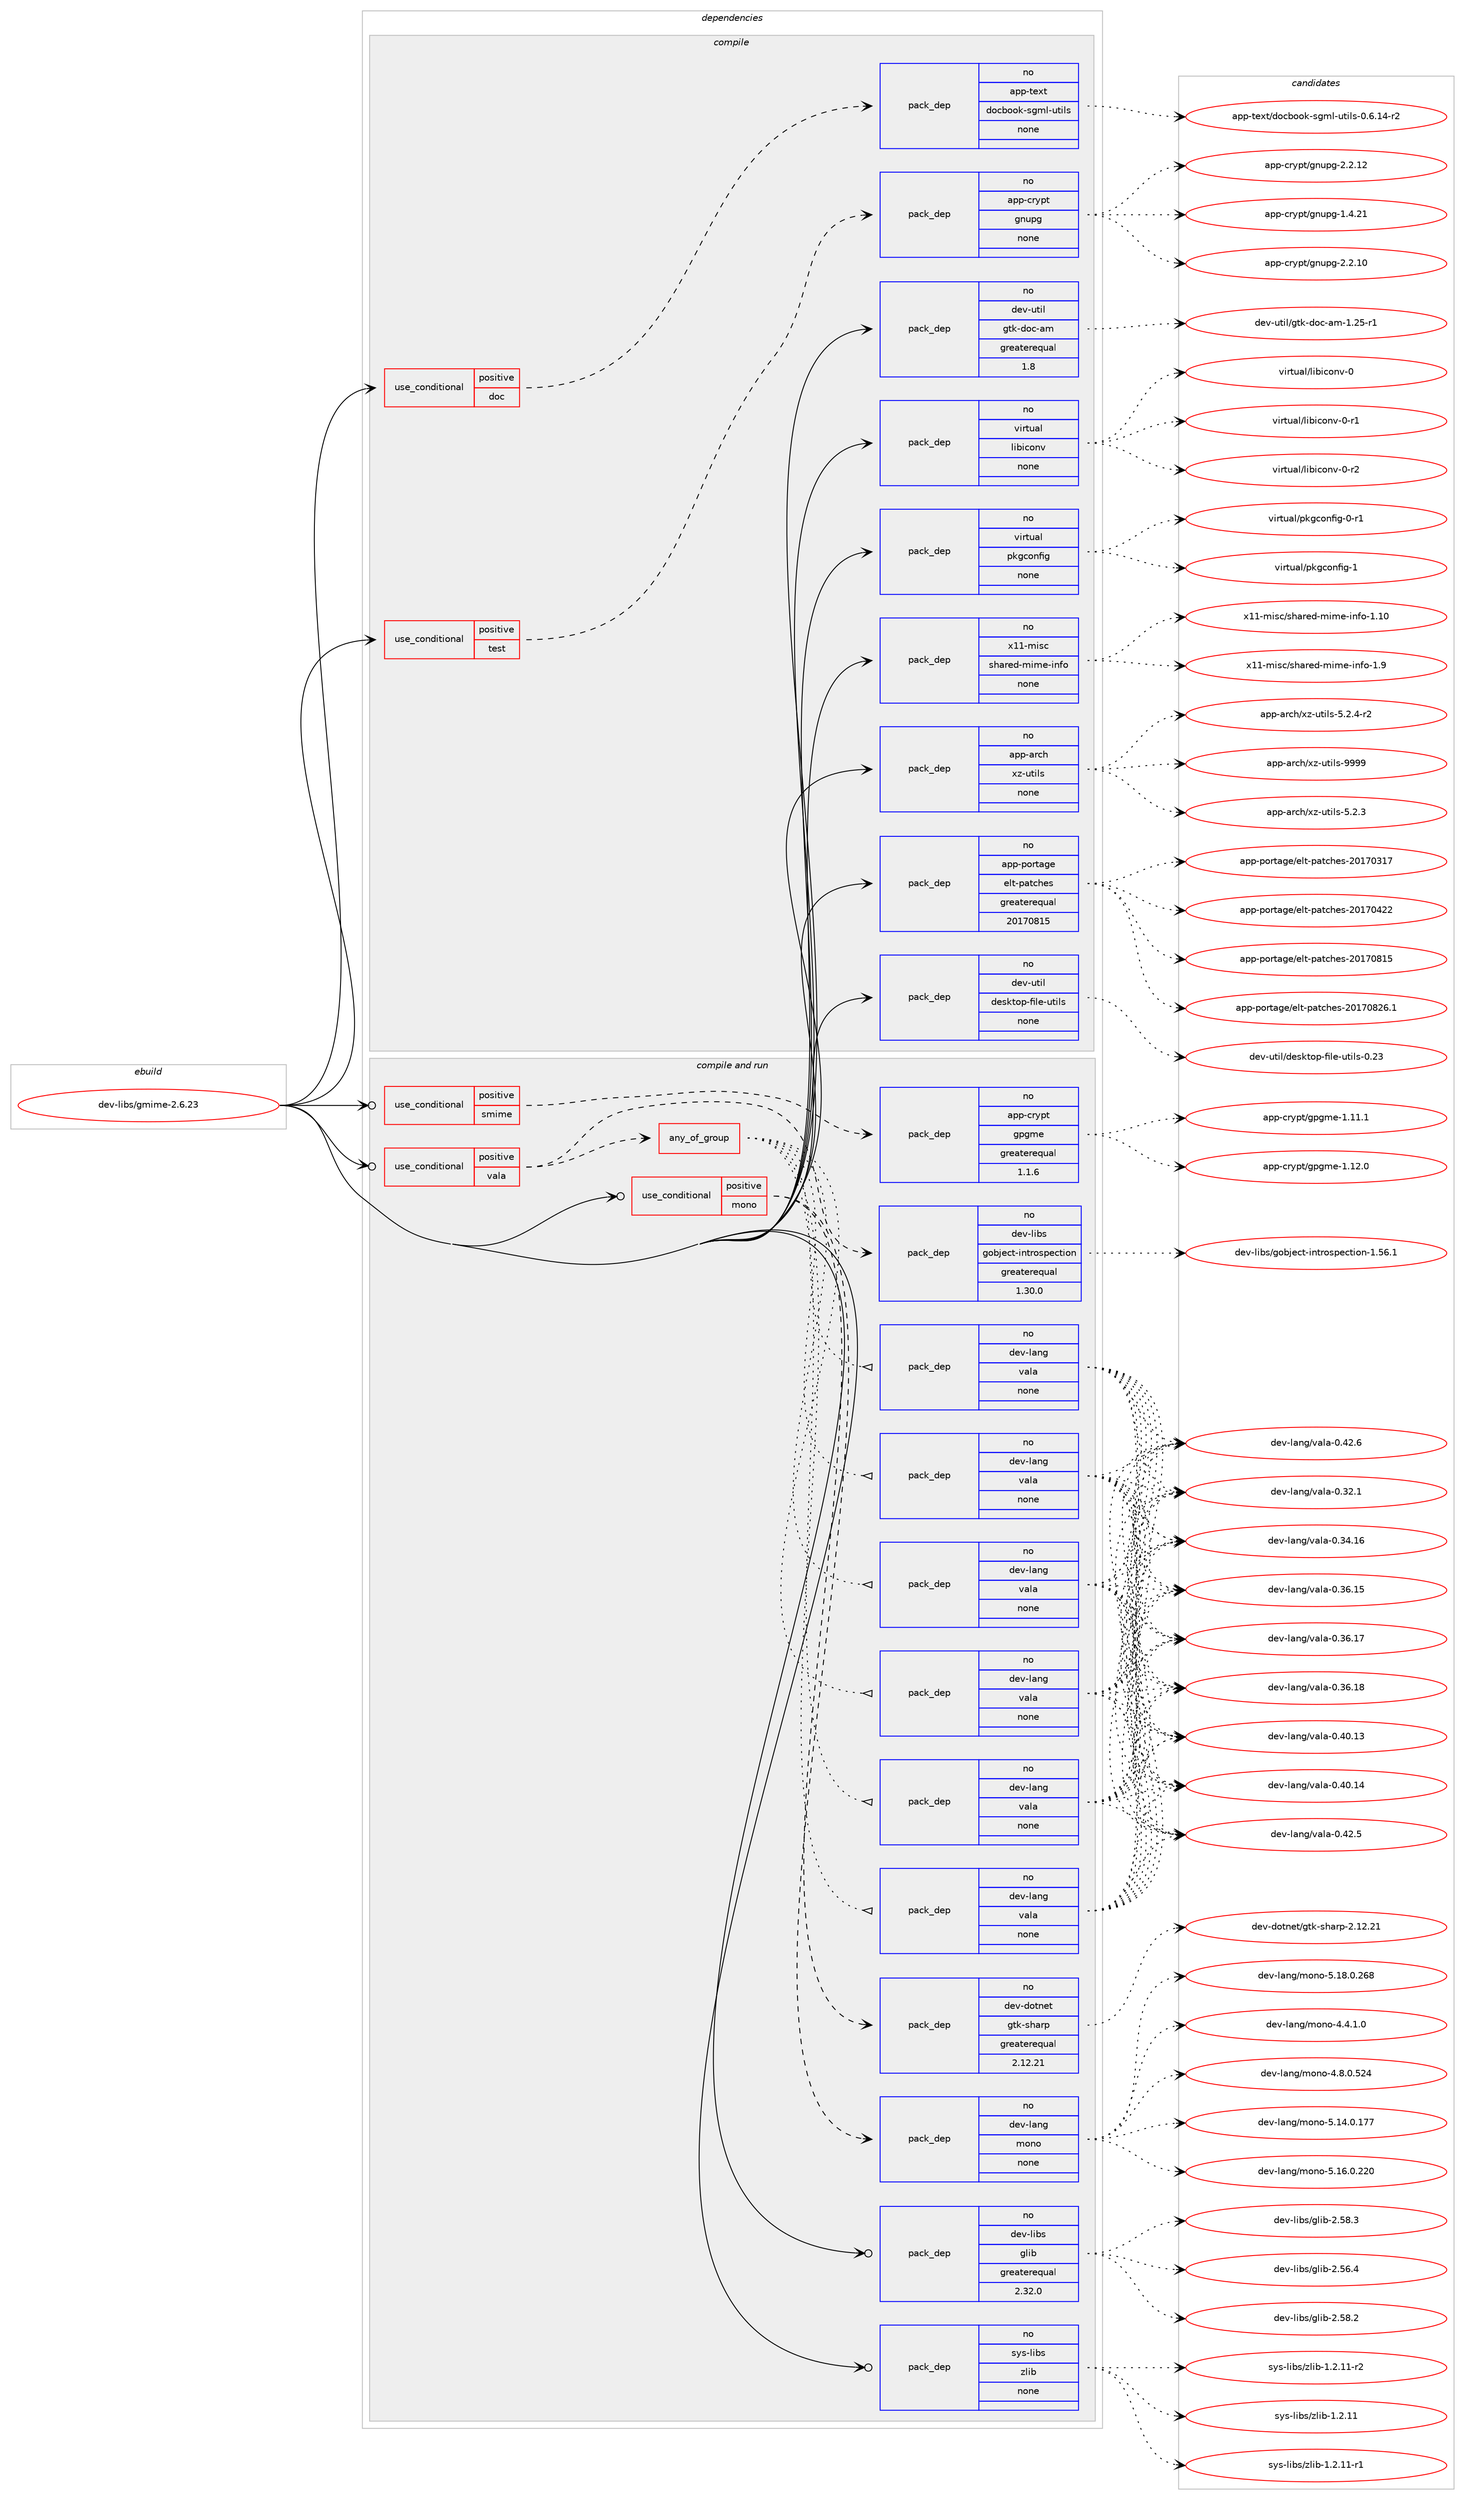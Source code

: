 digraph prolog {

# *************
# Graph options
# *************

newrank=true;
concentrate=true;
compound=true;
graph [rankdir=LR,fontname=Helvetica,fontsize=10,ranksep=1.5];#, ranksep=2.5, nodesep=0.2];
edge  [arrowhead=vee];
node  [fontname=Helvetica,fontsize=10];

# **********
# The ebuild
# **********

subgraph cluster_leftcol {
color=gray;
rank=same;
label=<<i>ebuild</i>>;
id [label="dev-libs/gmime-2.6.23", color=red, width=4, href="../dev-libs/gmime-2.6.23.svg"];
}

# ****************
# The dependencies
# ****************

subgraph cluster_midcol {
color=gray;
label=<<i>dependencies</i>>;
subgraph cluster_compile {
fillcolor="#eeeeee";
style=filled;
label=<<i>compile</i>>;
subgraph cond365708 {
dependency1366062 [label=<<TABLE BORDER="0" CELLBORDER="1" CELLSPACING="0" CELLPADDING="4"><TR><TD ROWSPAN="3" CELLPADDING="10">use_conditional</TD></TR><TR><TD>positive</TD></TR><TR><TD>doc</TD></TR></TABLE>>, shape=none, color=red];
subgraph pack977640 {
dependency1366063 [label=<<TABLE BORDER="0" CELLBORDER="1" CELLSPACING="0" CELLPADDING="4" WIDTH="220"><TR><TD ROWSPAN="6" CELLPADDING="30">pack_dep</TD></TR><TR><TD WIDTH="110">no</TD></TR><TR><TD>app-text</TD></TR><TR><TD>docbook-sgml-utils</TD></TR><TR><TD>none</TD></TR><TR><TD></TD></TR></TABLE>>, shape=none, color=blue];
}
dependency1366062:e -> dependency1366063:w [weight=20,style="dashed",arrowhead="vee"];
}
id:e -> dependency1366062:w [weight=20,style="solid",arrowhead="vee"];
subgraph cond365709 {
dependency1366064 [label=<<TABLE BORDER="0" CELLBORDER="1" CELLSPACING="0" CELLPADDING="4"><TR><TD ROWSPAN="3" CELLPADDING="10">use_conditional</TD></TR><TR><TD>positive</TD></TR><TR><TD>test</TD></TR></TABLE>>, shape=none, color=red];
subgraph pack977641 {
dependency1366065 [label=<<TABLE BORDER="0" CELLBORDER="1" CELLSPACING="0" CELLPADDING="4" WIDTH="220"><TR><TD ROWSPAN="6" CELLPADDING="30">pack_dep</TD></TR><TR><TD WIDTH="110">no</TD></TR><TR><TD>app-crypt</TD></TR><TR><TD>gnupg</TD></TR><TR><TD>none</TD></TR><TR><TD></TD></TR></TABLE>>, shape=none, color=blue];
}
dependency1366064:e -> dependency1366065:w [weight=20,style="dashed",arrowhead="vee"];
}
id:e -> dependency1366064:w [weight=20,style="solid",arrowhead="vee"];
subgraph pack977642 {
dependency1366066 [label=<<TABLE BORDER="0" CELLBORDER="1" CELLSPACING="0" CELLPADDING="4" WIDTH="220"><TR><TD ROWSPAN="6" CELLPADDING="30">pack_dep</TD></TR><TR><TD WIDTH="110">no</TD></TR><TR><TD>app-arch</TD></TR><TR><TD>xz-utils</TD></TR><TR><TD>none</TD></TR><TR><TD></TD></TR></TABLE>>, shape=none, color=blue];
}
id:e -> dependency1366066:w [weight=20,style="solid",arrowhead="vee"];
subgraph pack977643 {
dependency1366067 [label=<<TABLE BORDER="0" CELLBORDER="1" CELLSPACING="0" CELLPADDING="4" WIDTH="220"><TR><TD ROWSPAN="6" CELLPADDING="30">pack_dep</TD></TR><TR><TD WIDTH="110">no</TD></TR><TR><TD>app-portage</TD></TR><TR><TD>elt-patches</TD></TR><TR><TD>greaterequal</TD></TR><TR><TD>20170815</TD></TR></TABLE>>, shape=none, color=blue];
}
id:e -> dependency1366067:w [weight=20,style="solid",arrowhead="vee"];
subgraph pack977644 {
dependency1366068 [label=<<TABLE BORDER="0" CELLBORDER="1" CELLSPACING="0" CELLPADDING="4" WIDTH="220"><TR><TD ROWSPAN="6" CELLPADDING="30">pack_dep</TD></TR><TR><TD WIDTH="110">no</TD></TR><TR><TD>dev-util</TD></TR><TR><TD>desktop-file-utils</TD></TR><TR><TD>none</TD></TR><TR><TD></TD></TR></TABLE>>, shape=none, color=blue];
}
id:e -> dependency1366068:w [weight=20,style="solid",arrowhead="vee"];
subgraph pack977645 {
dependency1366069 [label=<<TABLE BORDER="0" CELLBORDER="1" CELLSPACING="0" CELLPADDING="4" WIDTH="220"><TR><TD ROWSPAN="6" CELLPADDING="30">pack_dep</TD></TR><TR><TD WIDTH="110">no</TD></TR><TR><TD>dev-util</TD></TR><TR><TD>gtk-doc-am</TD></TR><TR><TD>greaterequal</TD></TR><TR><TD>1.8</TD></TR></TABLE>>, shape=none, color=blue];
}
id:e -> dependency1366069:w [weight=20,style="solid",arrowhead="vee"];
subgraph pack977646 {
dependency1366070 [label=<<TABLE BORDER="0" CELLBORDER="1" CELLSPACING="0" CELLPADDING="4" WIDTH="220"><TR><TD ROWSPAN="6" CELLPADDING="30">pack_dep</TD></TR><TR><TD WIDTH="110">no</TD></TR><TR><TD>virtual</TD></TR><TR><TD>libiconv</TD></TR><TR><TD>none</TD></TR><TR><TD></TD></TR></TABLE>>, shape=none, color=blue];
}
id:e -> dependency1366070:w [weight=20,style="solid",arrowhead="vee"];
subgraph pack977647 {
dependency1366071 [label=<<TABLE BORDER="0" CELLBORDER="1" CELLSPACING="0" CELLPADDING="4" WIDTH="220"><TR><TD ROWSPAN="6" CELLPADDING="30">pack_dep</TD></TR><TR><TD WIDTH="110">no</TD></TR><TR><TD>virtual</TD></TR><TR><TD>pkgconfig</TD></TR><TR><TD>none</TD></TR><TR><TD></TD></TR></TABLE>>, shape=none, color=blue];
}
id:e -> dependency1366071:w [weight=20,style="solid",arrowhead="vee"];
subgraph pack977648 {
dependency1366072 [label=<<TABLE BORDER="0" CELLBORDER="1" CELLSPACING="0" CELLPADDING="4" WIDTH="220"><TR><TD ROWSPAN="6" CELLPADDING="30">pack_dep</TD></TR><TR><TD WIDTH="110">no</TD></TR><TR><TD>x11-misc</TD></TR><TR><TD>shared-mime-info</TD></TR><TR><TD>none</TD></TR><TR><TD></TD></TR></TABLE>>, shape=none, color=blue];
}
id:e -> dependency1366072:w [weight=20,style="solid",arrowhead="vee"];
}
subgraph cluster_compileandrun {
fillcolor="#eeeeee";
style=filled;
label=<<i>compile and run</i>>;
subgraph cond365710 {
dependency1366073 [label=<<TABLE BORDER="0" CELLBORDER="1" CELLSPACING="0" CELLPADDING="4"><TR><TD ROWSPAN="3" CELLPADDING="10">use_conditional</TD></TR><TR><TD>positive</TD></TR><TR><TD>mono</TD></TR></TABLE>>, shape=none, color=red];
subgraph pack977649 {
dependency1366074 [label=<<TABLE BORDER="0" CELLBORDER="1" CELLSPACING="0" CELLPADDING="4" WIDTH="220"><TR><TD ROWSPAN="6" CELLPADDING="30">pack_dep</TD></TR><TR><TD WIDTH="110">no</TD></TR><TR><TD>dev-lang</TD></TR><TR><TD>mono</TD></TR><TR><TD>none</TD></TR><TR><TD></TD></TR></TABLE>>, shape=none, color=blue];
}
dependency1366073:e -> dependency1366074:w [weight=20,style="dashed",arrowhead="vee"];
subgraph pack977650 {
dependency1366075 [label=<<TABLE BORDER="0" CELLBORDER="1" CELLSPACING="0" CELLPADDING="4" WIDTH="220"><TR><TD ROWSPAN="6" CELLPADDING="30">pack_dep</TD></TR><TR><TD WIDTH="110">no</TD></TR><TR><TD>dev-dotnet</TD></TR><TR><TD>gtk-sharp</TD></TR><TR><TD>greaterequal</TD></TR><TR><TD>2.12.21</TD></TR></TABLE>>, shape=none, color=blue];
}
dependency1366073:e -> dependency1366075:w [weight=20,style="dashed",arrowhead="vee"];
}
id:e -> dependency1366073:w [weight=20,style="solid",arrowhead="odotvee"];
subgraph cond365711 {
dependency1366076 [label=<<TABLE BORDER="0" CELLBORDER="1" CELLSPACING="0" CELLPADDING="4"><TR><TD ROWSPAN="3" CELLPADDING="10">use_conditional</TD></TR><TR><TD>positive</TD></TR><TR><TD>smime</TD></TR></TABLE>>, shape=none, color=red];
subgraph pack977651 {
dependency1366077 [label=<<TABLE BORDER="0" CELLBORDER="1" CELLSPACING="0" CELLPADDING="4" WIDTH="220"><TR><TD ROWSPAN="6" CELLPADDING="30">pack_dep</TD></TR><TR><TD WIDTH="110">no</TD></TR><TR><TD>app-crypt</TD></TR><TR><TD>gpgme</TD></TR><TR><TD>greaterequal</TD></TR><TR><TD>1.1.6</TD></TR></TABLE>>, shape=none, color=blue];
}
dependency1366076:e -> dependency1366077:w [weight=20,style="dashed",arrowhead="vee"];
}
id:e -> dependency1366076:w [weight=20,style="solid",arrowhead="odotvee"];
subgraph cond365712 {
dependency1366078 [label=<<TABLE BORDER="0" CELLBORDER="1" CELLSPACING="0" CELLPADDING="4"><TR><TD ROWSPAN="3" CELLPADDING="10">use_conditional</TD></TR><TR><TD>positive</TD></TR><TR><TD>vala</TD></TR></TABLE>>, shape=none, color=red];
subgraph any22162 {
dependency1366079 [label=<<TABLE BORDER="0" CELLBORDER="1" CELLSPACING="0" CELLPADDING="4"><TR><TD CELLPADDING="10">any_of_group</TD></TR></TABLE>>, shape=none, color=red];subgraph pack977652 {
dependency1366080 [label=<<TABLE BORDER="0" CELLBORDER="1" CELLSPACING="0" CELLPADDING="4" WIDTH="220"><TR><TD ROWSPAN="6" CELLPADDING="30">pack_dep</TD></TR><TR><TD WIDTH="110">no</TD></TR><TR><TD>dev-lang</TD></TR><TR><TD>vala</TD></TR><TR><TD>none</TD></TR><TR><TD></TD></TR></TABLE>>, shape=none, color=blue];
}
dependency1366079:e -> dependency1366080:w [weight=20,style="dotted",arrowhead="oinv"];
subgraph pack977653 {
dependency1366081 [label=<<TABLE BORDER="0" CELLBORDER="1" CELLSPACING="0" CELLPADDING="4" WIDTH="220"><TR><TD ROWSPAN="6" CELLPADDING="30">pack_dep</TD></TR><TR><TD WIDTH="110">no</TD></TR><TR><TD>dev-lang</TD></TR><TR><TD>vala</TD></TR><TR><TD>none</TD></TR><TR><TD></TD></TR></TABLE>>, shape=none, color=blue];
}
dependency1366079:e -> dependency1366081:w [weight=20,style="dotted",arrowhead="oinv"];
subgraph pack977654 {
dependency1366082 [label=<<TABLE BORDER="0" CELLBORDER="1" CELLSPACING="0" CELLPADDING="4" WIDTH="220"><TR><TD ROWSPAN="6" CELLPADDING="30">pack_dep</TD></TR><TR><TD WIDTH="110">no</TD></TR><TR><TD>dev-lang</TD></TR><TR><TD>vala</TD></TR><TR><TD>none</TD></TR><TR><TD></TD></TR></TABLE>>, shape=none, color=blue];
}
dependency1366079:e -> dependency1366082:w [weight=20,style="dotted",arrowhead="oinv"];
subgraph pack977655 {
dependency1366083 [label=<<TABLE BORDER="0" CELLBORDER="1" CELLSPACING="0" CELLPADDING="4" WIDTH="220"><TR><TD ROWSPAN="6" CELLPADDING="30">pack_dep</TD></TR><TR><TD WIDTH="110">no</TD></TR><TR><TD>dev-lang</TD></TR><TR><TD>vala</TD></TR><TR><TD>none</TD></TR><TR><TD></TD></TR></TABLE>>, shape=none, color=blue];
}
dependency1366079:e -> dependency1366083:w [weight=20,style="dotted",arrowhead="oinv"];
subgraph pack977656 {
dependency1366084 [label=<<TABLE BORDER="0" CELLBORDER="1" CELLSPACING="0" CELLPADDING="4" WIDTH="220"><TR><TD ROWSPAN="6" CELLPADDING="30">pack_dep</TD></TR><TR><TD WIDTH="110">no</TD></TR><TR><TD>dev-lang</TD></TR><TR><TD>vala</TD></TR><TR><TD>none</TD></TR><TR><TD></TD></TR></TABLE>>, shape=none, color=blue];
}
dependency1366079:e -> dependency1366084:w [weight=20,style="dotted",arrowhead="oinv"];
subgraph pack977657 {
dependency1366085 [label=<<TABLE BORDER="0" CELLBORDER="1" CELLSPACING="0" CELLPADDING="4" WIDTH="220"><TR><TD ROWSPAN="6" CELLPADDING="30">pack_dep</TD></TR><TR><TD WIDTH="110">no</TD></TR><TR><TD>dev-lang</TD></TR><TR><TD>vala</TD></TR><TR><TD>none</TD></TR><TR><TD></TD></TR></TABLE>>, shape=none, color=blue];
}
dependency1366079:e -> dependency1366085:w [weight=20,style="dotted",arrowhead="oinv"];
}
dependency1366078:e -> dependency1366079:w [weight=20,style="dashed",arrowhead="vee"];
subgraph pack977658 {
dependency1366086 [label=<<TABLE BORDER="0" CELLBORDER="1" CELLSPACING="0" CELLPADDING="4" WIDTH="220"><TR><TD ROWSPAN="6" CELLPADDING="30">pack_dep</TD></TR><TR><TD WIDTH="110">no</TD></TR><TR><TD>dev-libs</TD></TR><TR><TD>gobject-introspection</TD></TR><TR><TD>greaterequal</TD></TR><TR><TD>1.30.0</TD></TR></TABLE>>, shape=none, color=blue];
}
dependency1366078:e -> dependency1366086:w [weight=20,style="dashed",arrowhead="vee"];
}
id:e -> dependency1366078:w [weight=20,style="solid",arrowhead="odotvee"];
subgraph pack977659 {
dependency1366087 [label=<<TABLE BORDER="0" CELLBORDER="1" CELLSPACING="0" CELLPADDING="4" WIDTH="220"><TR><TD ROWSPAN="6" CELLPADDING="30">pack_dep</TD></TR><TR><TD WIDTH="110">no</TD></TR><TR><TD>dev-libs</TD></TR><TR><TD>glib</TD></TR><TR><TD>greaterequal</TD></TR><TR><TD>2.32.0</TD></TR></TABLE>>, shape=none, color=blue];
}
id:e -> dependency1366087:w [weight=20,style="solid",arrowhead="odotvee"];
subgraph pack977660 {
dependency1366088 [label=<<TABLE BORDER="0" CELLBORDER="1" CELLSPACING="0" CELLPADDING="4" WIDTH="220"><TR><TD ROWSPAN="6" CELLPADDING="30">pack_dep</TD></TR><TR><TD WIDTH="110">no</TD></TR><TR><TD>sys-libs</TD></TR><TR><TD>zlib</TD></TR><TR><TD>none</TD></TR><TR><TD></TD></TR></TABLE>>, shape=none, color=blue];
}
id:e -> dependency1366088:w [weight=20,style="solid",arrowhead="odotvee"];
}
subgraph cluster_run {
fillcolor="#eeeeee";
style=filled;
label=<<i>run</i>>;
}
}

# **************
# The candidates
# **************

subgraph cluster_choices {
rank=same;
color=gray;
label=<<i>candidates</i>>;

subgraph choice977640 {
color=black;
nodesep=1;
choice97112112451161011201164710011199981111111074511510310910845117116105108115454846544649524511450 [label="app-text/docbook-sgml-utils-0.6.14-r2", color=red, width=4,href="../app-text/docbook-sgml-utils-0.6.14-r2.svg"];
dependency1366063:e -> choice97112112451161011201164710011199981111111074511510310910845117116105108115454846544649524511450:w [style=dotted,weight="100"];
}
subgraph choice977641 {
color=black;
nodesep=1;
choice9711211245991141211121164710311011711210345494652465049 [label="app-crypt/gnupg-1.4.21", color=red, width=4,href="../app-crypt/gnupg-1.4.21.svg"];
choice9711211245991141211121164710311011711210345504650464948 [label="app-crypt/gnupg-2.2.10", color=red, width=4,href="../app-crypt/gnupg-2.2.10.svg"];
choice9711211245991141211121164710311011711210345504650464950 [label="app-crypt/gnupg-2.2.12", color=red, width=4,href="../app-crypt/gnupg-2.2.12.svg"];
dependency1366065:e -> choice9711211245991141211121164710311011711210345494652465049:w [style=dotted,weight="100"];
dependency1366065:e -> choice9711211245991141211121164710311011711210345504650464948:w [style=dotted,weight="100"];
dependency1366065:e -> choice9711211245991141211121164710311011711210345504650464950:w [style=dotted,weight="100"];
}
subgraph choice977642 {
color=black;
nodesep=1;
choice971121124597114991044712012245117116105108115455346504651 [label="app-arch/xz-utils-5.2.3", color=red, width=4,href="../app-arch/xz-utils-5.2.3.svg"];
choice9711211245971149910447120122451171161051081154553465046524511450 [label="app-arch/xz-utils-5.2.4-r2", color=red, width=4,href="../app-arch/xz-utils-5.2.4-r2.svg"];
choice9711211245971149910447120122451171161051081154557575757 [label="app-arch/xz-utils-9999", color=red, width=4,href="../app-arch/xz-utils-9999.svg"];
dependency1366066:e -> choice971121124597114991044712012245117116105108115455346504651:w [style=dotted,weight="100"];
dependency1366066:e -> choice9711211245971149910447120122451171161051081154553465046524511450:w [style=dotted,weight="100"];
dependency1366066:e -> choice9711211245971149910447120122451171161051081154557575757:w [style=dotted,weight="100"];
}
subgraph choice977643 {
color=black;
nodesep=1;
choice97112112451121111141169710310147101108116451129711699104101115455048495548514955 [label="app-portage/elt-patches-20170317", color=red, width=4,href="../app-portage/elt-patches-20170317.svg"];
choice97112112451121111141169710310147101108116451129711699104101115455048495548525050 [label="app-portage/elt-patches-20170422", color=red, width=4,href="../app-portage/elt-patches-20170422.svg"];
choice97112112451121111141169710310147101108116451129711699104101115455048495548564953 [label="app-portage/elt-patches-20170815", color=red, width=4,href="../app-portage/elt-patches-20170815.svg"];
choice971121124511211111411697103101471011081164511297116991041011154550484955485650544649 [label="app-portage/elt-patches-20170826.1", color=red, width=4,href="../app-portage/elt-patches-20170826.1.svg"];
dependency1366067:e -> choice97112112451121111141169710310147101108116451129711699104101115455048495548514955:w [style=dotted,weight="100"];
dependency1366067:e -> choice97112112451121111141169710310147101108116451129711699104101115455048495548525050:w [style=dotted,weight="100"];
dependency1366067:e -> choice97112112451121111141169710310147101108116451129711699104101115455048495548564953:w [style=dotted,weight="100"];
dependency1366067:e -> choice971121124511211111411697103101471011081164511297116991041011154550484955485650544649:w [style=dotted,weight="100"];
}
subgraph choice977644 {
color=black;
nodesep=1;
choice100101118451171161051084710010111510711611111245102105108101451171161051081154548465051 [label="dev-util/desktop-file-utils-0.23", color=red, width=4,href="../dev-util/desktop-file-utils-0.23.svg"];
dependency1366068:e -> choice100101118451171161051084710010111510711611111245102105108101451171161051081154548465051:w [style=dotted,weight="100"];
}
subgraph choice977645 {
color=black;
nodesep=1;
choice10010111845117116105108471031161074510011199459710945494650534511449 [label="dev-util/gtk-doc-am-1.25-r1", color=red, width=4,href="../dev-util/gtk-doc-am-1.25-r1.svg"];
dependency1366069:e -> choice10010111845117116105108471031161074510011199459710945494650534511449:w [style=dotted,weight="100"];
}
subgraph choice977646 {
color=black;
nodesep=1;
choice118105114116117971084710810598105991111101184548 [label="virtual/libiconv-0", color=red, width=4,href="../virtual/libiconv-0.svg"];
choice1181051141161179710847108105981059911111011845484511449 [label="virtual/libiconv-0-r1", color=red, width=4,href="../virtual/libiconv-0-r1.svg"];
choice1181051141161179710847108105981059911111011845484511450 [label="virtual/libiconv-0-r2", color=red, width=4,href="../virtual/libiconv-0-r2.svg"];
dependency1366070:e -> choice118105114116117971084710810598105991111101184548:w [style=dotted,weight="100"];
dependency1366070:e -> choice1181051141161179710847108105981059911111011845484511449:w [style=dotted,weight="100"];
dependency1366070:e -> choice1181051141161179710847108105981059911111011845484511450:w [style=dotted,weight="100"];
}
subgraph choice977647 {
color=black;
nodesep=1;
choice11810511411611797108471121071039911111010210510345484511449 [label="virtual/pkgconfig-0-r1", color=red, width=4,href="../virtual/pkgconfig-0-r1.svg"];
choice1181051141161179710847112107103991111101021051034549 [label="virtual/pkgconfig-1", color=red, width=4,href="../virtual/pkgconfig-1.svg"];
dependency1366071:e -> choice11810511411611797108471121071039911111010210510345484511449:w [style=dotted,weight="100"];
dependency1366071:e -> choice1181051141161179710847112107103991111101021051034549:w [style=dotted,weight="100"];
}
subgraph choice977648 {
color=black;
nodesep=1;
choice12049494510910511599471151049711410110045109105109101451051101021114549464948 [label="x11-misc/shared-mime-info-1.10", color=red, width=4,href="../x11-misc/shared-mime-info-1.10.svg"];
choice120494945109105115994711510497114101100451091051091014510511010211145494657 [label="x11-misc/shared-mime-info-1.9", color=red, width=4,href="../x11-misc/shared-mime-info-1.9.svg"];
dependency1366072:e -> choice12049494510910511599471151049711410110045109105109101451051101021114549464948:w [style=dotted,weight="100"];
dependency1366072:e -> choice120494945109105115994711510497114101100451091051091014510511010211145494657:w [style=dotted,weight="100"];
}
subgraph choice977649 {
color=black;
nodesep=1;
choice1001011184510897110103471091111101114552465246494648 [label="dev-lang/mono-4.4.1.0", color=red, width=4,href="../dev-lang/mono-4.4.1.0.svg"];
choice10010111845108971101034710911111011145524656464846535052 [label="dev-lang/mono-4.8.0.524", color=red, width=4,href="../dev-lang/mono-4.8.0.524.svg"];
choice1001011184510897110103471091111101114553464952464846495555 [label="dev-lang/mono-5.14.0.177", color=red, width=4,href="../dev-lang/mono-5.14.0.177.svg"];
choice1001011184510897110103471091111101114553464954464846505048 [label="dev-lang/mono-5.16.0.220", color=red, width=4,href="../dev-lang/mono-5.16.0.220.svg"];
choice1001011184510897110103471091111101114553464956464846505456 [label="dev-lang/mono-5.18.0.268", color=red, width=4,href="../dev-lang/mono-5.18.0.268.svg"];
dependency1366074:e -> choice1001011184510897110103471091111101114552465246494648:w [style=dotted,weight="100"];
dependency1366074:e -> choice10010111845108971101034710911111011145524656464846535052:w [style=dotted,weight="100"];
dependency1366074:e -> choice1001011184510897110103471091111101114553464952464846495555:w [style=dotted,weight="100"];
dependency1366074:e -> choice1001011184510897110103471091111101114553464954464846505048:w [style=dotted,weight="100"];
dependency1366074:e -> choice1001011184510897110103471091111101114553464956464846505456:w [style=dotted,weight="100"];
}
subgraph choice977650 {
color=black;
nodesep=1;
choice100101118451001111161101011164710311610745115104971141124550464950465049 [label="dev-dotnet/gtk-sharp-2.12.21", color=red, width=4,href="../dev-dotnet/gtk-sharp-2.12.21.svg"];
dependency1366075:e -> choice100101118451001111161101011164710311610745115104971141124550464950465049:w [style=dotted,weight="100"];
}
subgraph choice977651 {
color=black;
nodesep=1;
choice9711211245991141211121164710311210310910145494649494649 [label="app-crypt/gpgme-1.11.1", color=red, width=4,href="../app-crypt/gpgme-1.11.1.svg"];
choice9711211245991141211121164710311210310910145494649504648 [label="app-crypt/gpgme-1.12.0", color=red, width=4,href="../app-crypt/gpgme-1.12.0.svg"];
dependency1366077:e -> choice9711211245991141211121164710311210310910145494649494649:w [style=dotted,weight="100"];
dependency1366077:e -> choice9711211245991141211121164710311210310910145494649504648:w [style=dotted,weight="100"];
}
subgraph choice977652 {
color=black;
nodesep=1;
choice100101118451089711010347118971089745484651504649 [label="dev-lang/vala-0.32.1", color=red, width=4,href="../dev-lang/vala-0.32.1.svg"];
choice10010111845108971101034711897108974548465152464954 [label="dev-lang/vala-0.34.16", color=red, width=4,href="../dev-lang/vala-0.34.16.svg"];
choice10010111845108971101034711897108974548465154464953 [label="dev-lang/vala-0.36.15", color=red, width=4,href="../dev-lang/vala-0.36.15.svg"];
choice10010111845108971101034711897108974548465154464955 [label="dev-lang/vala-0.36.17", color=red, width=4,href="../dev-lang/vala-0.36.17.svg"];
choice10010111845108971101034711897108974548465154464956 [label="dev-lang/vala-0.36.18", color=red, width=4,href="../dev-lang/vala-0.36.18.svg"];
choice10010111845108971101034711897108974548465248464951 [label="dev-lang/vala-0.40.13", color=red, width=4,href="../dev-lang/vala-0.40.13.svg"];
choice10010111845108971101034711897108974548465248464952 [label="dev-lang/vala-0.40.14", color=red, width=4,href="../dev-lang/vala-0.40.14.svg"];
choice100101118451089711010347118971089745484652504653 [label="dev-lang/vala-0.42.5", color=red, width=4,href="../dev-lang/vala-0.42.5.svg"];
choice100101118451089711010347118971089745484652504654 [label="dev-lang/vala-0.42.6", color=red, width=4,href="../dev-lang/vala-0.42.6.svg"];
dependency1366080:e -> choice100101118451089711010347118971089745484651504649:w [style=dotted,weight="100"];
dependency1366080:e -> choice10010111845108971101034711897108974548465152464954:w [style=dotted,weight="100"];
dependency1366080:e -> choice10010111845108971101034711897108974548465154464953:w [style=dotted,weight="100"];
dependency1366080:e -> choice10010111845108971101034711897108974548465154464955:w [style=dotted,weight="100"];
dependency1366080:e -> choice10010111845108971101034711897108974548465154464956:w [style=dotted,weight="100"];
dependency1366080:e -> choice10010111845108971101034711897108974548465248464951:w [style=dotted,weight="100"];
dependency1366080:e -> choice10010111845108971101034711897108974548465248464952:w [style=dotted,weight="100"];
dependency1366080:e -> choice100101118451089711010347118971089745484652504653:w [style=dotted,weight="100"];
dependency1366080:e -> choice100101118451089711010347118971089745484652504654:w [style=dotted,weight="100"];
}
subgraph choice977653 {
color=black;
nodesep=1;
choice100101118451089711010347118971089745484651504649 [label="dev-lang/vala-0.32.1", color=red, width=4,href="../dev-lang/vala-0.32.1.svg"];
choice10010111845108971101034711897108974548465152464954 [label="dev-lang/vala-0.34.16", color=red, width=4,href="../dev-lang/vala-0.34.16.svg"];
choice10010111845108971101034711897108974548465154464953 [label="dev-lang/vala-0.36.15", color=red, width=4,href="../dev-lang/vala-0.36.15.svg"];
choice10010111845108971101034711897108974548465154464955 [label="dev-lang/vala-0.36.17", color=red, width=4,href="../dev-lang/vala-0.36.17.svg"];
choice10010111845108971101034711897108974548465154464956 [label="dev-lang/vala-0.36.18", color=red, width=4,href="../dev-lang/vala-0.36.18.svg"];
choice10010111845108971101034711897108974548465248464951 [label="dev-lang/vala-0.40.13", color=red, width=4,href="../dev-lang/vala-0.40.13.svg"];
choice10010111845108971101034711897108974548465248464952 [label="dev-lang/vala-0.40.14", color=red, width=4,href="../dev-lang/vala-0.40.14.svg"];
choice100101118451089711010347118971089745484652504653 [label="dev-lang/vala-0.42.5", color=red, width=4,href="../dev-lang/vala-0.42.5.svg"];
choice100101118451089711010347118971089745484652504654 [label="dev-lang/vala-0.42.6", color=red, width=4,href="../dev-lang/vala-0.42.6.svg"];
dependency1366081:e -> choice100101118451089711010347118971089745484651504649:w [style=dotted,weight="100"];
dependency1366081:e -> choice10010111845108971101034711897108974548465152464954:w [style=dotted,weight="100"];
dependency1366081:e -> choice10010111845108971101034711897108974548465154464953:w [style=dotted,weight="100"];
dependency1366081:e -> choice10010111845108971101034711897108974548465154464955:w [style=dotted,weight="100"];
dependency1366081:e -> choice10010111845108971101034711897108974548465154464956:w [style=dotted,weight="100"];
dependency1366081:e -> choice10010111845108971101034711897108974548465248464951:w [style=dotted,weight="100"];
dependency1366081:e -> choice10010111845108971101034711897108974548465248464952:w [style=dotted,weight="100"];
dependency1366081:e -> choice100101118451089711010347118971089745484652504653:w [style=dotted,weight="100"];
dependency1366081:e -> choice100101118451089711010347118971089745484652504654:w [style=dotted,weight="100"];
}
subgraph choice977654 {
color=black;
nodesep=1;
choice100101118451089711010347118971089745484651504649 [label="dev-lang/vala-0.32.1", color=red, width=4,href="../dev-lang/vala-0.32.1.svg"];
choice10010111845108971101034711897108974548465152464954 [label="dev-lang/vala-0.34.16", color=red, width=4,href="../dev-lang/vala-0.34.16.svg"];
choice10010111845108971101034711897108974548465154464953 [label="dev-lang/vala-0.36.15", color=red, width=4,href="../dev-lang/vala-0.36.15.svg"];
choice10010111845108971101034711897108974548465154464955 [label="dev-lang/vala-0.36.17", color=red, width=4,href="../dev-lang/vala-0.36.17.svg"];
choice10010111845108971101034711897108974548465154464956 [label="dev-lang/vala-0.36.18", color=red, width=4,href="../dev-lang/vala-0.36.18.svg"];
choice10010111845108971101034711897108974548465248464951 [label="dev-lang/vala-0.40.13", color=red, width=4,href="../dev-lang/vala-0.40.13.svg"];
choice10010111845108971101034711897108974548465248464952 [label="dev-lang/vala-0.40.14", color=red, width=4,href="../dev-lang/vala-0.40.14.svg"];
choice100101118451089711010347118971089745484652504653 [label="dev-lang/vala-0.42.5", color=red, width=4,href="../dev-lang/vala-0.42.5.svg"];
choice100101118451089711010347118971089745484652504654 [label="dev-lang/vala-0.42.6", color=red, width=4,href="../dev-lang/vala-0.42.6.svg"];
dependency1366082:e -> choice100101118451089711010347118971089745484651504649:w [style=dotted,weight="100"];
dependency1366082:e -> choice10010111845108971101034711897108974548465152464954:w [style=dotted,weight="100"];
dependency1366082:e -> choice10010111845108971101034711897108974548465154464953:w [style=dotted,weight="100"];
dependency1366082:e -> choice10010111845108971101034711897108974548465154464955:w [style=dotted,weight="100"];
dependency1366082:e -> choice10010111845108971101034711897108974548465154464956:w [style=dotted,weight="100"];
dependency1366082:e -> choice10010111845108971101034711897108974548465248464951:w [style=dotted,weight="100"];
dependency1366082:e -> choice10010111845108971101034711897108974548465248464952:w [style=dotted,weight="100"];
dependency1366082:e -> choice100101118451089711010347118971089745484652504653:w [style=dotted,weight="100"];
dependency1366082:e -> choice100101118451089711010347118971089745484652504654:w [style=dotted,weight="100"];
}
subgraph choice977655 {
color=black;
nodesep=1;
choice100101118451089711010347118971089745484651504649 [label="dev-lang/vala-0.32.1", color=red, width=4,href="../dev-lang/vala-0.32.1.svg"];
choice10010111845108971101034711897108974548465152464954 [label="dev-lang/vala-0.34.16", color=red, width=4,href="../dev-lang/vala-0.34.16.svg"];
choice10010111845108971101034711897108974548465154464953 [label="dev-lang/vala-0.36.15", color=red, width=4,href="../dev-lang/vala-0.36.15.svg"];
choice10010111845108971101034711897108974548465154464955 [label="dev-lang/vala-0.36.17", color=red, width=4,href="../dev-lang/vala-0.36.17.svg"];
choice10010111845108971101034711897108974548465154464956 [label="dev-lang/vala-0.36.18", color=red, width=4,href="../dev-lang/vala-0.36.18.svg"];
choice10010111845108971101034711897108974548465248464951 [label="dev-lang/vala-0.40.13", color=red, width=4,href="../dev-lang/vala-0.40.13.svg"];
choice10010111845108971101034711897108974548465248464952 [label="dev-lang/vala-0.40.14", color=red, width=4,href="../dev-lang/vala-0.40.14.svg"];
choice100101118451089711010347118971089745484652504653 [label="dev-lang/vala-0.42.5", color=red, width=4,href="../dev-lang/vala-0.42.5.svg"];
choice100101118451089711010347118971089745484652504654 [label="dev-lang/vala-0.42.6", color=red, width=4,href="../dev-lang/vala-0.42.6.svg"];
dependency1366083:e -> choice100101118451089711010347118971089745484651504649:w [style=dotted,weight="100"];
dependency1366083:e -> choice10010111845108971101034711897108974548465152464954:w [style=dotted,weight="100"];
dependency1366083:e -> choice10010111845108971101034711897108974548465154464953:w [style=dotted,weight="100"];
dependency1366083:e -> choice10010111845108971101034711897108974548465154464955:w [style=dotted,weight="100"];
dependency1366083:e -> choice10010111845108971101034711897108974548465154464956:w [style=dotted,weight="100"];
dependency1366083:e -> choice10010111845108971101034711897108974548465248464951:w [style=dotted,weight="100"];
dependency1366083:e -> choice10010111845108971101034711897108974548465248464952:w [style=dotted,weight="100"];
dependency1366083:e -> choice100101118451089711010347118971089745484652504653:w [style=dotted,weight="100"];
dependency1366083:e -> choice100101118451089711010347118971089745484652504654:w [style=dotted,weight="100"];
}
subgraph choice977656 {
color=black;
nodesep=1;
choice100101118451089711010347118971089745484651504649 [label="dev-lang/vala-0.32.1", color=red, width=4,href="../dev-lang/vala-0.32.1.svg"];
choice10010111845108971101034711897108974548465152464954 [label="dev-lang/vala-0.34.16", color=red, width=4,href="../dev-lang/vala-0.34.16.svg"];
choice10010111845108971101034711897108974548465154464953 [label="dev-lang/vala-0.36.15", color=red, width=4,href="../dev-lang/vala-0.36.15.svg"];
choice10010111845108971101034711897108974548465154464955 [label="dev-lang/vala-0.36.17", color=red, width=4,href="../dev-lang/vala-0.36.17.svg"];
choice10010111845108971101034711897108974548465154464956 [label="dev-lang/vala-0.36.18", color=red, width=4,href="../dev-lang/vala-0.36.18.svg"];
choice10010111845108971101034711897108974548465248464951 [label="dev-lang/vala-0.40.13", color=red, width=4,href="../dev-lang/vala-0.40.13.svg"];
choice10010111845108971101034711897108974548465248464952 [label="dev-lang/vala-0.40.14", color=red, width=4,href="../dev-lang/vala-0.40.14.svg"];
choice100101118451089711010347118971089745484652504653 [label="dev-lang/vala-0.42.5", color=red, width=4,href="../dev-lang/vala-0.42.5.svg"];
choice100101118451089711010347118971089745484652504654 [label="dev-lang/vala-0.42.6", color=red, width=4,href="../dev-lang/vala-0.42.6.svg"];
dependency1366084:e -> choice100101118451089711010347118971089745484651504649:w [style=dotted,weight="100"];
dependency1366084:e -> choice10010111845108971101034711897108974548465152464954:w [style=dotted,weight="100"];
dependency1366084:e -> choice10010111845108971101034711897108974548465154464953:w [style=dotted,weight="100"];
dependency1366084:e -> choice10010111845108971101034711897108974548465154464955:w [style=dotted,weight="100"];
dependency1366084:e -> choice10010111845108971101034711897108974548465154464956:w [style=dotted,weight="100"];
dependency1366084:e -> choice10010111845108971101034711897108974548465248464951:w [style=dotted,weight="100"];
dependency1366084:e -> choice10010111845108971101034711897108974548465248464952:w [style=dotted,weight="100"];
dependency1366084:e -> choice100101118451089711010347118971089745484652504653:w [style=dotted,weight="100"];
dependency1366084:e -> choice100101118451089711010347118971089745484652504654:w [style=dotted,weight="100"];
}
subgraph choice977657 {
color=black;
nodesep=1;
choice100101118451089711010347118971089745484651504649 [label="dev-lang/vala-0.32.1", color=red, width=4,href="../dev-lang/vala-0.32.1.svg"];
choice10010111845108971101034711897108974548465152464954 [label="dev-lang/vala-0.34.16", color=red, width=4,href="../dev-lang/vala-0.34.16.svg"];
choice10010111845108971101034711897108974548465154464953 [label="dev-lang/vala-0.36.15", color=red, width=4,href="../dev-lang/vala-0.36.15.svg"];
choice10010111845108971101034711897108974548465154464955 [label="dev-lang/vala-0.36.17", color=red, width=4,href="../dev-lang/vala-0.36.17.svg"];
choice10010111845108971101034711897108974548465154464956 [label="dev-lang/vala-0.36.18", color=red, width=4,href="../dev-lang/vala-0.36.18.svg"];
choice10010111845108971101034711897108974548465248464951 [label="dev-lang/vala-0.40.13", color=red, width=4,href="../dev-lang/vala-0.40.13.svg"];
choice10010111845108971101034711897108974548465248464952 [label="dev-lang/vala-0.40.14", color=red, width=4,href="../dev-lang/vala-0.40.14.svg"];
choice100101118451089711010347118971089745484652504653 [label="dev-lang/vala-0.42.5", color=red, width=4,href="../dev-lang/vala-0.42.5.svg"];
choice100101118451089711010347118971089745484652504654 [label="dev-lang/vala-0.42.6", color=red, width=4,href="../dev-lang/vala-0.42.6.svg"];
dependency1366085:e -> choice100101118451089711010347118971089745484651504649:w [style=dotted,weight="100"];
dependency1366085:e -> choice10010111845108971101034711897108974548465152464954:w [style=dotted,weight="100"];
dependency1366085:e -> choice10010111845108971101034711897108974548465154464953:w [style=dotted,weight="100"];
dependency1366085:e -> choice10010111845108971101034711897108974548465154464955:w [style=dotted,weight="100"];
dependency1366085:e -> choice10010111845108971101034711897108974548465154464956:w [style=dotted,weight="100"];
dependency1366085:e -> choice10010111845108971101034711897108974548465248464951:w [style=dotted,weight="100"];
dependency1366085:e -> choice10010111845108971101034711897108974548465248464952:w [style=dotted,weight="100"];
dependency1366085:e -> choice100101118451089711010347118971089745484652504653:w [style=dotted,weight="100"];
dependency1366085:e -> choice100101118451089711010347118971089745484652504654:w [style=dotted,weight="100"];
}
subgraph choice977658 {
color=black;
nodesep=1;
choice1001011184510810598115471031119810610199116451051101161141111151121019911610511111045494653544649 [label="dev-libs/gobject-introspection-1.56.1", color=red, width=4,href="../dev-libs/gobject-introspection-1.56.1.svg"];
dependency1366086:e -> choice1001011184510810598115471031119810610199116451051101161141111151121019911610511111045494653544649:w [style=dotted,weight="100"];
}
subgraph choice977659 {
color=black;
nodesep=1;
choice1001011184510810598115471031081059845504653544652 [label="dev-libs/glib-2.56.4", color=red, width=4,href="../dev-libs/glib-2.56.4.svg"];
choice1001011184510810598115471031081059845504653564650 [label="dev-libs/glib-2.58.2", color=red, width=4,href="../dev-libs/glib-2.58.2.svg"];
choice1001011184510810598115471031081059845504653564651 [label="dev-libs/glib-2.58.3", color=red, width=4,href="../dev-libs/glib-2.58.3.svg"];
dependency1366087:e -> choice1001011184510810598115471031081059845504653544652:w [style=dotted,weight="100"];
dependency1366087:e -> choice1001011184510810598115471031081059845504653564650:w [style=dotted,weight="100"];
dependency1366087:e -> choice1001011184510810598115471031081059845504653564651:w [style=dotted,weight="100"];
}
subgraph choice977660 {
color=black;
nodesep=1;
choice1151211154510810598115471221081059845494650464949 [label="sys-libs/zlib-1.2.11", color=red, width=4,href="../sys-libs/zlib-1.2.11.svg"];
choice11512111545108105981154712210810598454946504649494511449 [label="sys-libs/zlib-1.2.11-r1", color=red, width=4,href="../sys-libs/zlib-1.2.11-r1.svg"];
choice11512111545108105981154712210810598454946504649494511450 [label="sys-libs/zlib-1.2.11-r2", color=red, width=4,href="../sys-libs/zlib-1.2.11-r2.svg"];
dependency1366088:e -> choice1151211154510810598115471221081059845494650464949:w [style=dotted,weight="100"];
dependency1366088:e -> choice11512111545108105981154712210810598454946504649494511449:w [style=dotted,weight="100"];
dependency1366088:e -> choice11512111545108105981154712210810598454946504649494511450:w [style=dotted,weight="100"];
}
}

}
